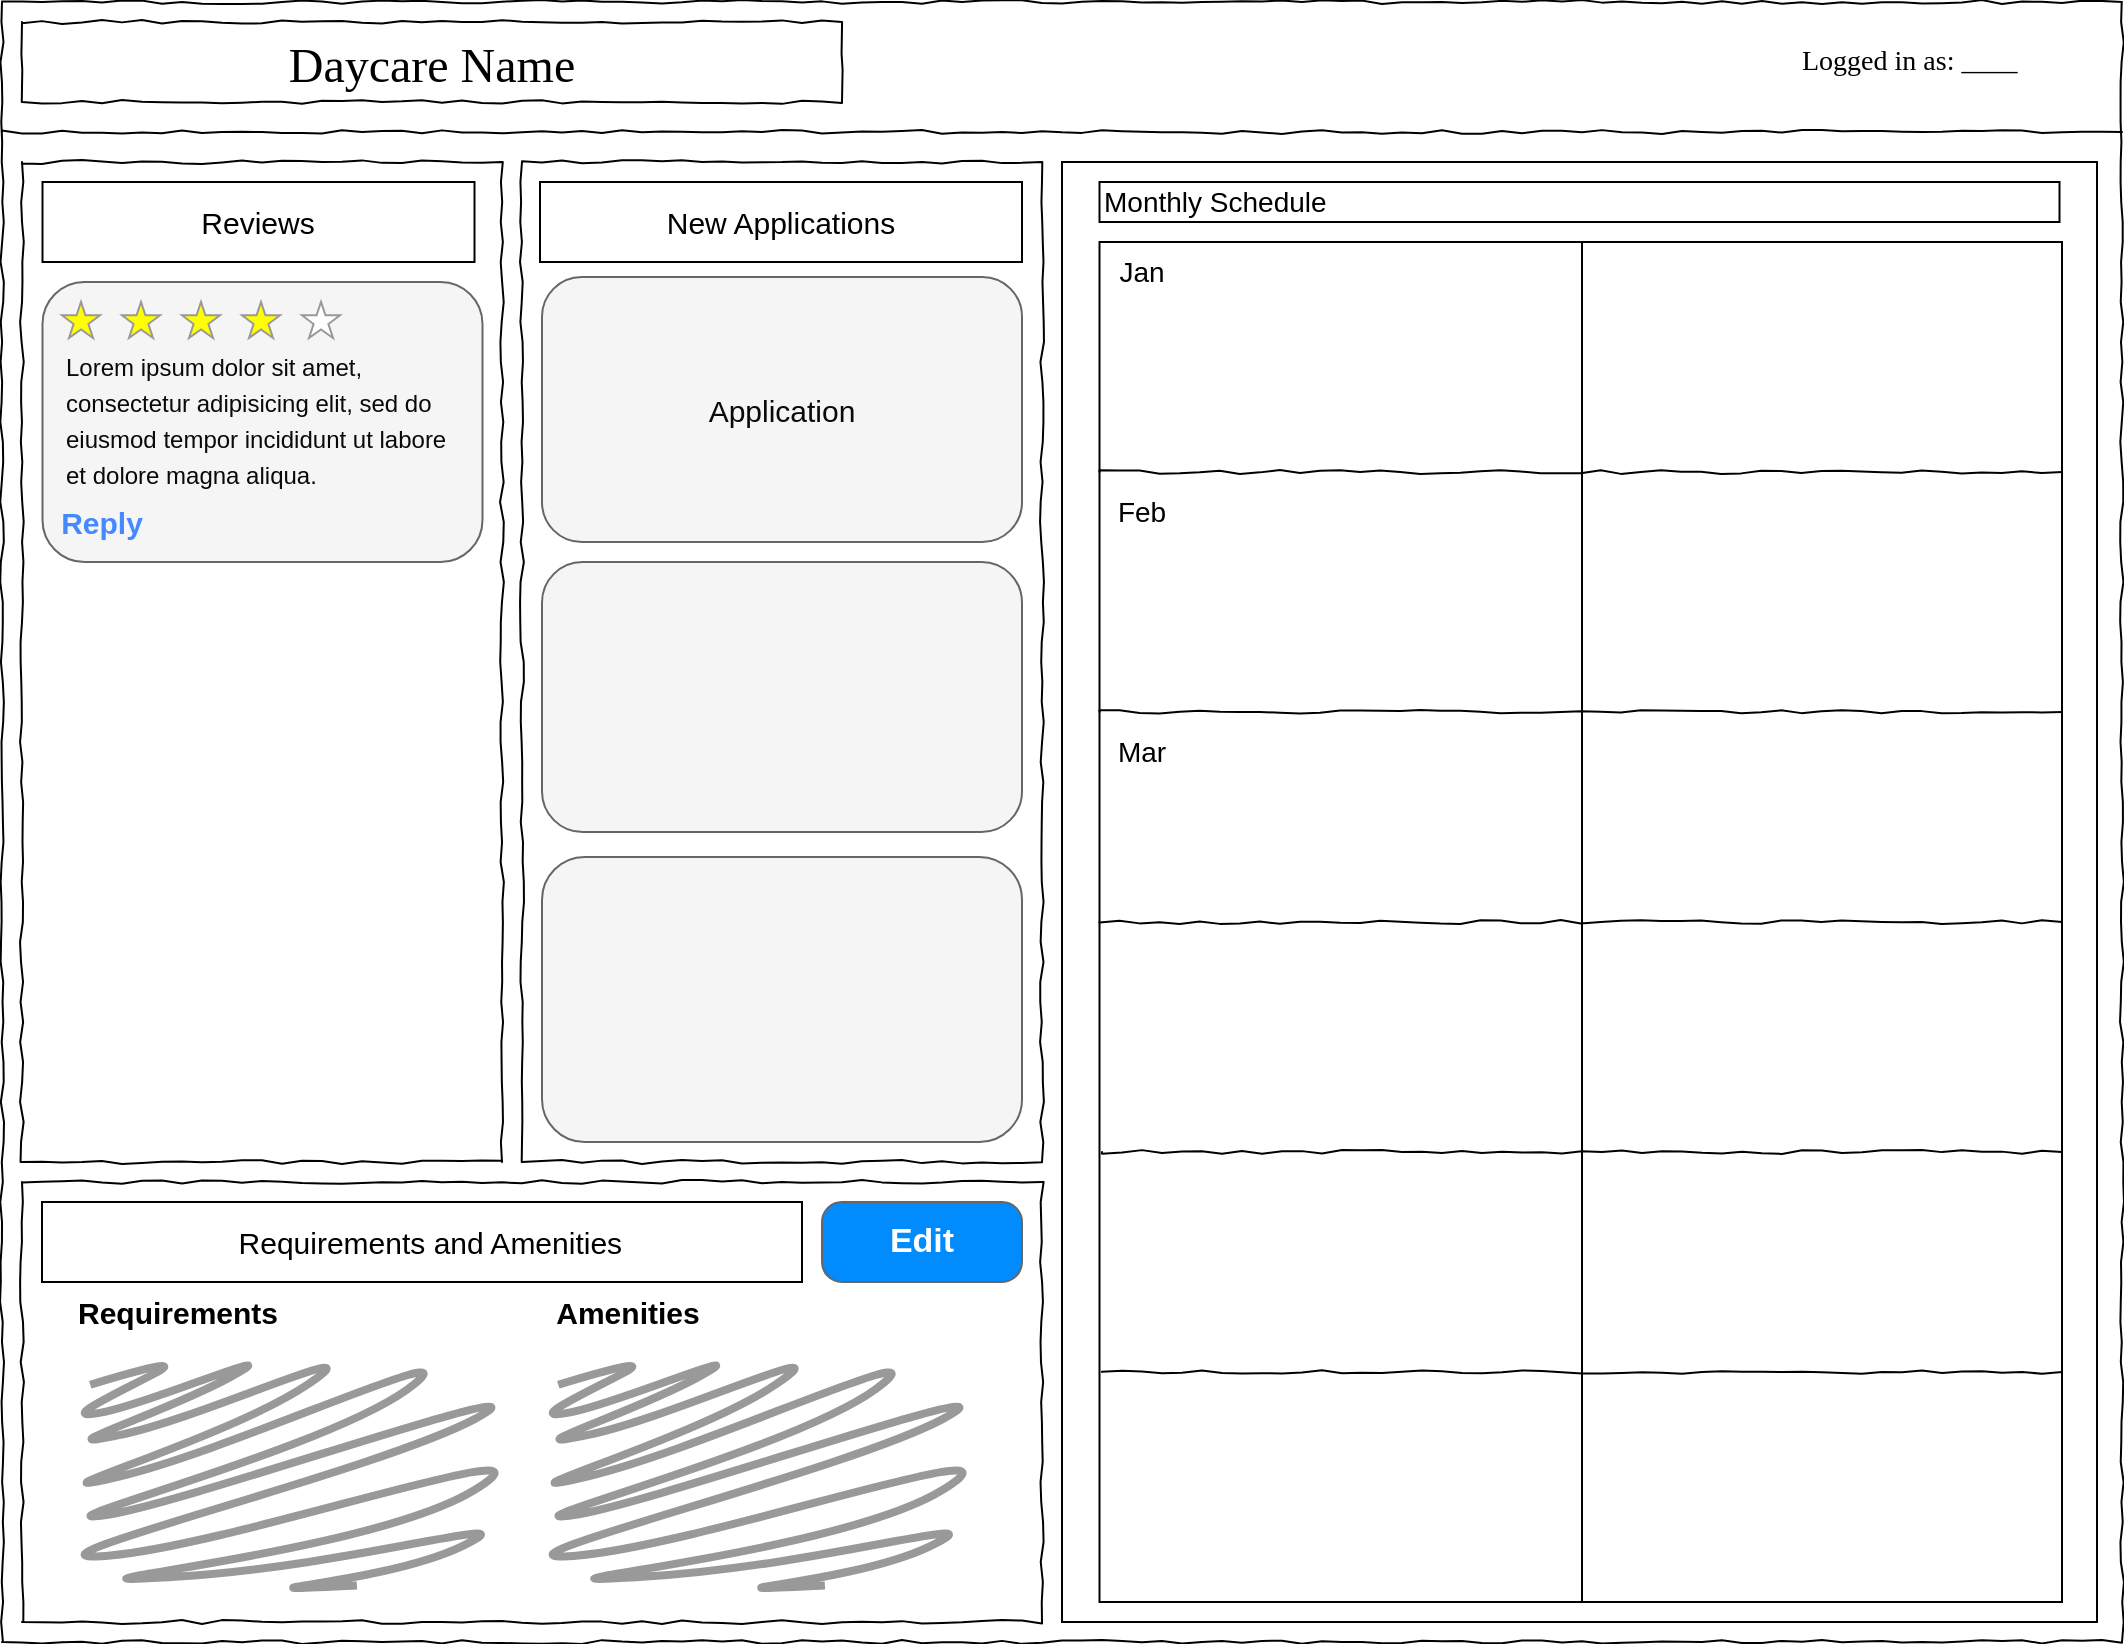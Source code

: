 <mxfile version="18.0.1" type="github">
  <diagram name="Page-1" id="03018318-947c-dd8e-b7a3-06fadd420f32">
    <mxGraphModel dx="1408" dy="887" grid="1" gridSize="10" guides="1" tooltips="1" connect="1" arrows="1" fold="1" page="1" pageScale="1" pageWidth="1100" pageHeight="850" background="none" math="0" shadow="0">
      <root>
        <mxCell id="0" />
        <mxCell id="1" parent="0" />
        <mxCell id="677b7b8949515195-1" value="" style="whiteSpace=wrap;html=1;rounded=0;shadow=0;labelBackgroundColor=none;strokeColor=#000000;strokeWidth=1;fillColor=none;fontFamily=Verdana;fontSize=12;fontColor=#000000;align=center;comic=1;" parent="1" vertex="1">
          <mxGeometry x="20" y="10" width="1060" height="820" as="geometry" />
        </mxCell>
        <mxCell id="677b7b8949515195-2" value="&lt;font style=&quot;font-size: 24px;&quot;&gt;Daycare Name&lt;/font&gt;" style="whiteSpace=wrap;html=1;rounded=0;shadow=0;labelBackgroundColor=none;strokeWidth=1;fontFamily=Verdana;fontSize=28;align=center;comic=1;" parent="1" vertex="1">
          <mxGeometry x="30" y="20" width="410" height="40" as="geometry" />
        </mxCell>
        <mxCell id="677b7b8949515195-7" value="Logged in as: ____" style="text;html=1;points=[];align=left;verticalAlign=top;spacingTop=-4;fontSize=14;fontFamily=Verdana" parent="1" vertex="1">
          <mxGeometry x="917.5" y="28.75" width="150" height="22.5" as="geometry" />
        </mxCell>
        <mxCell id="677b7b8949515195-8" value="" style="whiteSpace=wrap;html=1;rounded=0;shadow=0;labelBackgroundColor=none;strokeWidth=1;fillColor=none;fontFamily=Verdana;fontSize=12;align=center;comic=1;" parent="1" vertex="1">
          <mxGeometry x="30" y="90" width="240" height="500" as="geometry" />
        </mxCell>
        <mxCell id="677b7b8949515195-9" value="" style="line;strokeWidth=1;html=1;rounded=0;shadow=0;labelBackgroundColor=none;fillColor=none;fontFamily=Verdana;fontSize=14;fontColor=#000000;align=center;comic=1;" parent="1" vertex="1">
          <mxGeometry x="20" y="70" width="1060" height="10" as="geometry" />
        </mxCell>
        <mxCell id="677b7b8949515195-15" value="&lt;div style=&quot;text-align: justify&quot;&gt;&lt;br&gt;&lt;/div&gt;" style="whiteSpace=wrap;html=1;rounded=0;shadow=0;labelBackgroundColor=none;strokeWidth=1;fillColor=none;fontFamily=Verdana;fontSize=12;align=center;verticalAlign=top;spacing=10;comic=1;" parent="1" vertex="1">
          <mxGeometry x="30" y="600" width="510" height="220" as="geometry" />
        </mxCell>
        <mxCell id="677b7b8949515195-25" value="" style="whiteSpace=wrap;html=1;rounded=0;shadow=0;labelBackgroundColor=none;strokeWidth=1;fillColor=none;fontFamily=Verdana;fontSize=12;align=center;comic=1;" parent="1" vertex="1">
          <mxGeometry x="280" y="90" width="260" height="500" as="geometry" />
        </mxCell>
        <mxCell id="Z2AWV98YSdEPR5-uRGvs-2" value="" style="rounded=0;whiteSpace=wrap;html=1;" vertex="1" parent="1">
          <mxGeometry x="550" y="90" width="517.5" height="730" as="geometry" />
        </mxCell>
        <mxCell id="Z2AWV98YSdEPR5-uRGvs-3" value="&lt;font style=&quot;font-size: 14px;&quot;&gt;Monthly Schedule&lt;/font&gt;" style="rounded=0;whiteSpace=wrap;html=1;align=left;" vertex="1" parent="1">
          <mxGeometry x="568.75" y="100" width="480" height="20" as="geometry" />
        </mxCell>
        <mxCell id="Z2AWV98YSdEPR5-uRGvs-4" value="" style="rounded=0;whiteSpace=wrap;html=1;fontSize=23;" vertex="1" parent="1">
          <mxGeometry x="568.75" y="130" width="241.25" height="680" as="geometry" />
        </mxCell>
        <mxCell id="Z2AWV98YSdEPR5-uRGvs-24" value="" style="rounded=0;whiteSpace=wrap;html=1;fontSize=23;" vertex="1" parent="1">
          <mxGeometry x="810" y="130" width="240" height="680" as="geometry" />
        </mxCell>
        <mxCell id="Z2AWV98YSdEPR5-uRGvs-16" value="" style="line;strokeWidth=1;html=1;rounded=0;shadow=0;labelBackgroundColor=none;fillColor=none;fontFamily=Verdana;fontSize=14;fontColor=#000000;align=center;comic=1;" vertex="1" parent="1">
          <mxGeometry x="568.75" y="240" width="481.25" height="10" as="geometry" />
        </mxCell>
        <mxCell id="Z2AWV98YSdEPR5-uRGvs-18" value="" style="line;strokeWidth=1;html=1;rounded=0;shadow=0;labelBackgroundColor=none;fillColor=none;fontFamily=Verdana;fontSize=14;fontColor=#000000;align=center;comic=1;" vertex="1" parent="1">
          <mxGeometry x="568.75" y="360" width="481.25" height="10" as="geometry" />
        </mxCell>
        <mxCell id="Z2AWV98YSdEPR5-uRGvs-13" value="" style="line;strokeWidth=1;html=1;rounded=0;shadow=0;labelBackgroundColor=none;fillColor=none;fontFamily=Verdana;fontSize=14;fontColor=#000000;align=center;comic=1;" vertex="1" parent="1">
          <mxGeometry x="568.75" y="465" width="481.25" height="10" as="geometry" />
        </mxCell>
        <mxCell id="Z2AWV98YSdEPR5-uRGvs-21" value="" style="line;strokeWidth=1;html=1;rounded=0;shadow=0;labelBackgroundColor=none;fillColor=none;fontFamily=Verdana;fontSize=14;fontColor=#000000;align=center;comic=1;" vertex="1" parent="1">
          <mxGeometry x="570" y="580" width="480" height="10" as="geometry" />
        </mxCell>
        <mxCell id="Z2AWV98YSdEPR5-uRGvs-22" value="" style="line;strokeWidth=1;html=1;rounded=0;shadow=0;labelBackgroundColor=none;fillColor=none;fontFamily=Verdana;fontSize=14;fontColor=#000000;align=center;comic=1;" vertex="1" parent="1">
          <mxGeometry x="570" y="690" width="480" height="10" as="geometry" />
        </mxCell>
        <mxCell id="Z2AWV98YSdEPR5-uRGvs-26" value="Jan" style="text;html=1;strokeColor=none;fillColor=none;align=center;verticalAlign=middle;whiteSpace=wrap;rounded=0;fontSize=14;" vertex="1" parent="1">
          <mxGeometry x="560" y="130" width="60" height="30" as="geometry" />
        </mxCell>
        <mxCell id="Z2AWV98YSdEPR5-uRGvs-27" value="Feb" style="text;html=1;strokeColor=none;fillColor=none;align=center;verticalAlign=middle;whiteSpace=wrap;rounded=0;fontSize=14;" vertex="1" parent="1">
          <mxGeometry x="560" y="250" width="60" height="30" as="geometry" />
        </mxCell>
        <mxCell id="Z2AWV98YSdEPR5-uRGvs-28" value="Mar" style="text;html=1;strokeColor=none;fillColor=none;align=center;verticalAlign=middle;whiteSpace=wrap;rounded=0;fontSize=14;" vertex="1" parent="1">
          <mxGeometry x="560" y="370" width="60" height="30" as="geometry" />
        </mxCell>
        <mxCell id="Z2AWV98YSdEPR5-uRGvs-30" value="&lt;span style=&quot;&quot;&gt;&lt;font style=&quot;font-size: 15px;&quot;&gt;&amp;nbsp; Requirements and Amenities&lt;/font&gt;&lt;/span&gt;" style="rounded=0;whiteSpace=wrap;html=1;fontSize=16;align=center;" vertex="1" parent="1">
          <mxGeometry x="40" y="610" width="380" height="40" as="geometry" />
        </mxCell>
        <mxCell id="Z2AWV98YSdEPR5-uRGvs-31" value="&lt;b&gt;Requirements&lt;/b&gt;" style="text;html=1;strokeColor=none;fillColor=none;align=center;verticalAlign=middle;whiteSpace=wrap;rounded=0;fontSize=15;" vertex="1" parent="1">
          <mxGeometry x="40" y="650" width="136" height="30" as="geometry" />
        </mxCell>
        <mxCell id="Z2AWV98YSdEPR5-uRGvs-32" value="&lt;span style=&quot;text-align: left;&quot;&gt;&lt;b&gt;Amenities&lt;/b&gt;&lt;/span&gt;" style="text;html=1;strokeColor=none;fillColor=none;align=center;verticalAlign=middle;whiteSpace=wrap;rounded=0;fontSize=15;" vertex="1" parent="1">
          <mxGeometry x="270" y="650" width="126" height="30" as="geometry" />
        </mxCell>
        <mxCell id="Z2AWV98YSdEPR5-uRGvs-33" value="" style="shape=mxgraph.mockup.markup.scratchOut;shadow=0;dashed=0;html=1;strokeColor=#999999;strokeWidth=4;fontSize=15;" vertex="1" parent="1">
          <mxGeometry x="290" y="690" width="214" height="120" as="geometry" />
        </mxCell>
        <mxCell id="Z2AWV98YSdEPR5-uRGvs-34" value="" style="shape=mxgraph.mockup.markup.scratchOut;shadow=0;dashed=0;html=1;strokeColor=#999999;strokeWidth=4;fontSize=15;" vertex="1" parent="1">
          <mxGeometry x="56" y="690" width="214" height="120" as="geometry" />
        </mxCell>
        <mxCell id="Z2AWV98YSdEPR5-uRGvs-43" value="Edit" style="strokeWidth=1;shadow=0;dashed=0;align=center;html=1;shape=mxgraph.mockup.buttons.button;strokeColor=#666666;fontColor=#ffffff;mainText=;buttonStyle=round;fontSize=17;fontStyle=1;fillColor=#008cff;whiteSpace=wrap;" vertex="1" parent="1">
          <mxGeometry x="430" y="610" width="100" height="40" as="geometry" />
        </mxCell>
        <mxCell id="Z2AWV98YSdEPR5-uRGvs-44" value="Reviews" style="rounded=0;whiteSpace=wrap;html=1;fontSize=15;" vertex="1" parent="1">
          <mxGeometry x="40.25" y="100" width="216" height="40" as="geometry" />
        </mxCell>
        <mxCell id="Z2AWV98YSdEPR5-uRGvs-45" value="" style="rounded=1;whiteSpace=wrap;html=1;fontSize=15;fillColor=#f5f5f5;fontColor=#333333;strokeColor=#666666;" vertex="1" parent="1">
          <mxGeometry x="40.25" y="150" width="220" height="140" as="geometry" />
        </mxCell>
        <mxCell id="Z2AWV98YSdEPR5-uRGvs-46" value="" style="verticalLabelPosition=bottom;shadow=0;dashed=0;align=center;html=1;verticalAlign=top;strokeWidth=1;shape=mxgraph.mockup.misc.rating;strokeColor=#999999;fillColor=#ffff00;emptyFillColor=#ffffff;grade=4;ratingScale=5;ratingStyle=star;fontSize=15;" vertex="1" parent="1">
          <mxGeometry x="50" y="160" width="144" height="20" as="geometry" />
        </mxCell>
        <mxCell id="Z2AWV98YSdEPR5-uRGvs-47" value="&lt;b&gt;&lt;font color=&quot;#4589ff&quot;&gt;Reply&lt;/font&gt;&lt;/b&gt;" style="text;html=1;strokeColor=none;fillColor=none;align=center;verticalAlign=middle;whiteSpace=wrap;rounded=0;fontSize=15;" vertex="1" parent="1">
          <mxGeometry x="40.25" y="255" width="60" height="30" as="geometry" />
        </mxCell>
        <mxCell id="Z2AWV98YSdEPR5-uRGvs-48" value="&lt;span style=&quot;color: rgb(10, 10, 10); font-size: 12px;&quot;&gt;Lorem ipsum dolor sit amet, consectetur adipisicing elit, sed do eiusmod tempor incididunt ut labore et dolore magna aliqua.&amp;nbsp;&lt;/span&gt;" style="text;html=1;strokeColor=none;fillColor=none;align=left;verticalAlign=middle;whiteSpace=wrap;rounded=0;fontSize=15;fontColor=#4589FF;" vertex="1" parent="1">
          <mxGeometry x="50" y="180" width="197" height="75" as="geometry" />
        </mxCell>
        <mxCell id="Z2AWV98YSdEPR5-uRGvs-50" value="New Applications" style="rounded=0;whiteSpace=wrap;html=1;fontSize=15;" vertex="1" parent="1">
          <mxGeometry x="289" y="100" width="241" height="40" as="geometry" />
        </mxCell>
        <mxCell id="Z2AWV98YSdEPR5-uRGvs-51" value="" style="rounded=1;whiteSpace=wrap;html=1;fontSize=15;fillColor=#f5f5f5;fontColor=#333333;strokeColor=#666666;" vertex="1" parent="1">
          <mxGeometry x="290" y="147.5" width="240" height="132.5" as="geometry" />
        </mxCell>
        <mxCell id="Z2AWV98YSdEPR5-uRGvs-52" value="Application" style="text;html=1;strokeColor=none;fillColor=none;align=center;verticalAlign=middle;whiteSpace=wrap;rounded=0;fontSize=15;fontColor=#0A0A0A;" vertex="1" parent="1">
          <mxGeometry x="380" y="198.75" width="60" height="30" as="geometry" />
        </mxCell>
        <mxCell id="Z2AWV98YSdEPR5-uRGvs-53" value="" style="rounded=1;whiteSpace=wrap;html=1;fontSize=15;fillColor=#f5f5f5;fontColor=#333333;strokeColor=#666666;" vertex="1" parent="1">
          <mxGeometry x="290" y="290" width="240" height="135" as="geometry" />
        </mxCell>
        <mxCell id="Z2AWV98YSdEPR5-uRGvs-54" value="" style="rounded=1;whiteSpace=wrap;html=1;fontSize=15;fillColor=#f5f5f5;fontColor=#333333;strokeColor=#666666;" vertex="1" parent="1">
          <mxGeometry x="290" y="437.5" width="240" height="142.5" as="geometry" />
        </mxCell>
      </root>
    </mxGraphModel>
  </diagram>
</mxfile>
